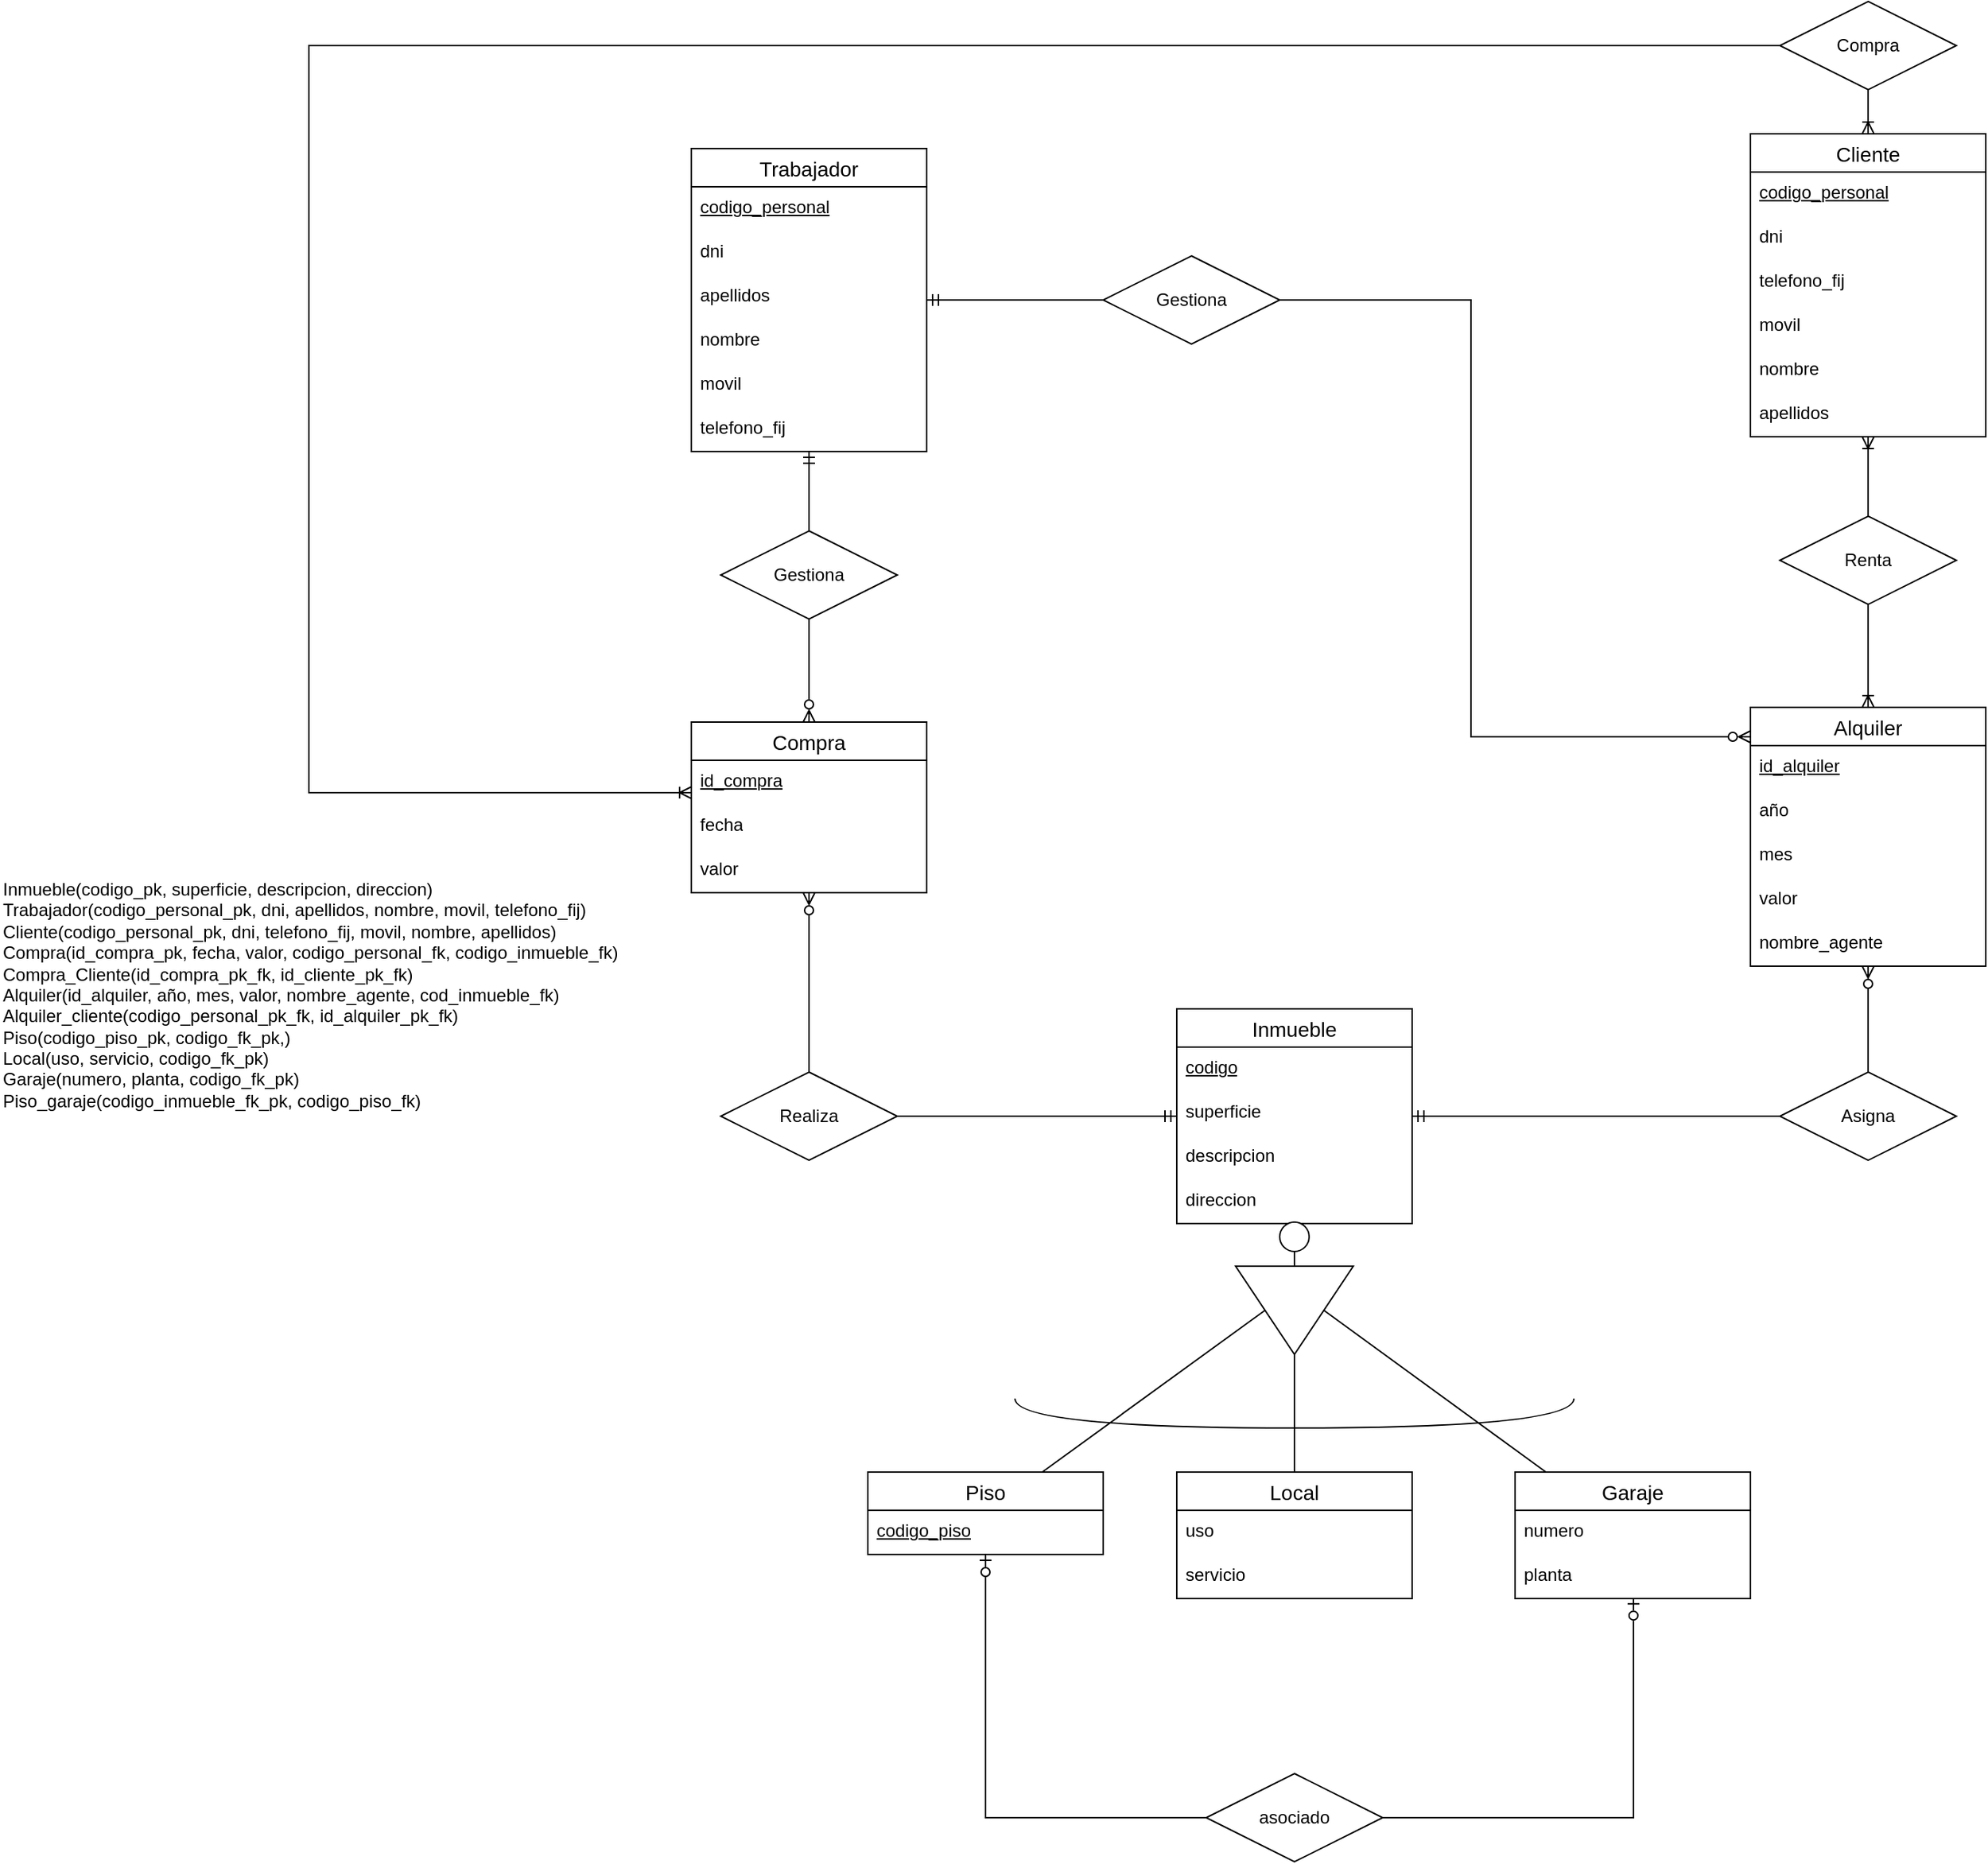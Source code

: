 <mxfile version="22.0.6" type="device">
  <diagram name="Página-1" id="Mcpar856jq0S7g9masL_">
    <mxGraphModel dx="1605" dy="1588" grid="1" gridSize="10" guides="1" tooltips="1" connect="1" arrows="1" fold="1" page="1" pageScale="1" pageWidth="827" pageHeight="1169" math="0" shadow="0">
      <root>
        <mxCell id="0" />
        <mxCell id="1" parent="0" />
        <mxCell id="8paOcjg1AZ56eCSWSEGq-1" value="Inmueble" style="swimlane;fontStyle=0;childLayout=stackLayout;horizontal=1;startSize=26;horizontalStack=0;resizeParent=1;resizeParentMax=0;resizeLast=0;collapsible=1;marginBottom=0;align=center;fontSize=14;" parent="1" vertex="1">
          <mxGeometry x="90" y="265" width="160" height="146" as="geometry" />
        </mxCell>
        <mxCell id="8paOcjg1AZ56eCSWSEGq-2" value="&lt;u&gt;codigo&lt;/u&gt;" style="text;strokeColor=none;fillColor=none;spacingLeft=4;spacingRight=4;overflow=hidden;rotatable=0;points=[[0,0.5],[1,0.5]];portConstraint=eastwest;fontSize=12;whiteSpace=wrap;html=1;" parent="8paOcjg1AZ56eCSWSEGq-1" vertex="1">
          <mxGeometry y="26" width="160" height="30" as="geometry" />
        </mxCell>
        <mxCell id="k0gwqhvNZ4liX42efABq-1" value="superficie" style="text;strokeColor=none;fillColor=none;spacingLeft=4;spacingRight=4;overflow=hidden;rotatable=0;points=[[0,0.5],[1,0.5]];portConstraint=eastwest;fontSize=12;whiteSpace=wrap;html=1;" vertex="1" parent="8paOcjg1AZ56eCSWSEGq-1">
          <mxGeometry y="56" width="160" height="30" as="geometry" />
        </mxCell>
        <mxCell id="k0gwqhvNZ4liX42efABq-3" value="descripcion" style="text;strokeColor=none;fillColor=none;spacingLeft=4;spacingRight=4;overflow=hidden;rotatable=0;points=[[0,0.5],[1,0.5]];portConstraint=eastwest;fontSize=12;whiteSpace=wrap;html=1;" vertex="1" parent="8paOcjg1AZ56eCSWSEGq-1">
          <mxGeometry y="86" width="160" height="30" as="geometry" />
        </mxCell>
        <mxCell id="k0gwqhvNZ4liX42efABq-2" value="direccion" style="text;strokeColor=none;fillColor=none;spacingLeft=4;spacingRight=4;overflow=hidden;rotatable=0;points=[[0,0.5],[1,0.5]];portConstraint=eastwest;fontSize=12;whiteSpace=wrap;html=1;" vertex="1" parent="8paOcjg1AZ56eCSWSEGq-1">
          <mxGeometry y="116" width="160" height="30" as="geometry" />
        </mxCell>
        <mxCell id="8paOcjg1AZ56eCSWSEGq-5" value="Cliente" style="swimlane;fontStyle=0;childLayout=stackLayout;horizontal=1;startSize=26;horizontalStack=0;resizeParent=1;resizeParentMax=0;resizeLast=0;collapsible=1;marginBottom=0;align=center;fontSize=14;" parent="1" vertex="1">
          <mxGeometry x="480" y="-330" width="160" height="206" as="geometry" />
        </mxCell>
        <mxCell id="8paOcjg1AZ56eCSWSEGq-56" value="&lt;u&gt;codigo_personal&lt;/u&gt;" style="text;strokeColor=none;fillColor=none;spacingLeft=4;spacingRight=4;overflow=hidden;rotatable=0;points=[[0,0.5],[1,0.5]];portConstraint=eastwest;fontSize=12;whiteSpace=wrap;html=1;" parent="8paOcjg1AZ56eCSWSEGq-5" vertex="1">
          <mxGeometry y="26" width="160" height="30" as="geometry" />
        </mxCell>
        <mxCell id="8paOcjg1AZ56eCSWSEGq-45" value="dni" style="text;strokeColor=none;fillColor=none;spacingLeft=4;spacingRight=4;overflow=hidden;rotatable=0;points=[[0,0.5],[1,0.5]];portConstraint=eastwest;fontSize=12;whiteSpace=wrap;html=1;" parent="8paOcjg1AZ56eCSWSEGq-5" vertex="1">
          <mxGeometry y="56" width="160" height="30" as="geometry" />
        </mxCell>
        <mxCell id="8paOcjg1AZ56eCSWSEGq-49" value="telefono_fij" style="text;strokeColor=none;fillColor=none;spacingLeft=4;spacingRight=4;overflow=hidden;rotatable=0;points=[[0,0.5],[1,0.5]];portConstraint=eastwest;fontSize=12;whiteSpace=wrap;html=1;" parent="8paOcjg1AZ56eCSWSEGq-5" vertex="1">
          <mxGeometry y="86" width="160" height="30" as="geometry" />
        </mxCell>
        <mxCell id="8paOcjg1AZ56eCSWSEGq-48" value="movil" style="text;strokeColor=none;fillColor=none;spacingLeft=4;spacingRight=4;overflow=hidden;rotatable=0;points=[[0,0.5],[1,0.5]];portConstraint=eastwest;fontSize=12;whiteSpace=wrap;html=1;" parent="8paOcjg1AZ56eCSWSEGq-5" vertex="1">
          <mxGeometry y="116" width="160" height="30" as="geometry" />
        </mxCell>
        <mxCell id="8paOcjg1AZ56eCSWSEGq-47" value="nombre" style="text;strokeColor=none;fillColor=none;spacingLeft=4;spacingRight=4;overflow=hidden;rotatable=0;points=[[0,0.5],[1,0.5]];portConstraint=eastwest;fontSize=12;whiteSpace=wrap;html=1;" parent="8paOcjg1AZ56eCSWSEGq-5" vertex="1">
          <mxGeometry y="146" width="160" height="30" as="geometry" />
        </mxCell>
        <mxCell id="8paOcjg1AZ56eCSWSEGq-46" value="apellidos" style="text;strokeColor=none;fillColor=none;spacingLeft=4;spacingRight=4;overflow=hidden;rotatable=0;points=[[0,0.5],[1,0.5]];portConstraint=eastwest;fontSize=12;whiteSpace=wrap;html=1;" parent="8paOcjg1AZ56eCSWSEGq-5" vertex="1">
          <mxGeometry y="176" width="160" height="30" as="geometry" />
        </mxCell>
        <mxCell id="8paOcjg1AZ56eCSWSEGq-9" value="Trabajador" style="swimlane;fontStyle=0;childLayout=stackLayout;horizontal=1;startSize=26;horizontalStack=0;resizeParent=1;resizeParentMax=0;resizeLast=0;collapsible=1;marginBottom=0;align=center;fontSize=14;" parent="1" vertex="1">
          <mxGeometry x="-240" y="-320" width="160" height="206" as="geometry" />
        </mxCell>
        <mxCell id="8paOcjg1AZ56eCSWSEGq-55" value="&lt;u&gt;codigo_personal&lt;/u&gt;" style="text;strokeColor=none;fillColor=none;spacingLeft=4;spacingRight=4;overflow=hidden;rotatable=0;points=[[0,0.5],[1,0.5]];portConstraint=eastwest;fontSize=12;whiteSpace=wrap;html=1;" parent="8paOcjg1AZ56eCSWSEGq-9" vertex="1">
          <mxGeometry y="26" width="160" height="30" as="geometry" />
        </mxCell>
        <mxCell id="8paOcjg1AZ56eCSWSEGq-40" value="dni" style="text;strokeColor=none;fillColor=none;spacingLeft=4;spacingRight=4;overflow=hidden;rotatable=0;points=[[0,0.5],[1,0.5]];portConstraint=eastwest;fontSize=12;whiteSpace=wrap;html=1;" parent="8paOcjg1AZ56eCSWSEGq-9" vertex="1">
          <mxGeometry y="56" width="160" height="30" as="geometry" />
        </mxCell>
        <mxCell id="8paOcjg1AZ56eCSWSEGq-44" value="apellidos" style="text;strokeColor=none;fillColor=none;spacingLeft=4;spacingRight=4;overflow=hidden;rotatable=0;points=[[0,0.5],[1,0.5]];portConstraint=eastwest;fontSize=12;whiteSpace=wrap;html=1;" parent="8paOcjg1AZ56eCSWSEGq-9" vertex="1">
          <mxGeometry y="86" width="160" height="30" as="geometry" />
        </mxCell>
        <mxCell id="8paOcjg1AZ56eCSWSEGq-43" value="nombre" style="text;strokeColor=none;fillColor=none;spacingLeft=4;spacingRight=4;overflow=hidden;rotatable=0;points=[[0,0.5],[1,0.5]];portConstraint=eastwest;fontSize=12;whiteSpace=wrap;html=1;" parent="8paOcjg1AZ56eCSWSEGq-9" vertex="1">
          <mxGeometry y="116" width="160" height="30" as="geometry" />
        </mxCell>
        <mxCell id="8paOcjg1AZ56eCSWSEGq-42" value="movil" style="text;strokeColor=none;fillColor=none;spacingLeft=4;spacingRight=4;overflow=hidden;rotatable=0;points=[[0,0.5],[1,0.5]];portConstraint=eastwest;fontSize=12;whiteSpace=wrap;html=1;" parent="8paOcjg1AZ56eCSWSEGq-9" vertex="1">
          <mxGeometry y="146" width="160" height="30" as="geometry" />
        </mxCell>
        <mxCell id="8paOcjg1AZ56eCSWSEGq-41" value="telefono_fij" style="text;strokeColor=none;fillColor=none;spacingLeft=4;spacingRight=4;overflow=hidden;rotatable=0;points=[[0,0.5],[1,0.5]];portConstraint=eastwest;fontSize=12;whiteSpace=wrap;html=1;" parent="8paOcjg1AZ56eCSWSEGq-9" vertex="1">
          <mxGeometry y="176" width="160" height="30" as="geometry" />
        </mxCell>
        <mxCell id="8paOcjg1AZ56eCSWSEGq-13" value="Piso" style="swimlane;fontStyle=0;childLayout=stackLayout;horizontal=1;startSize=26;horizontalStack=0;resizeParent=1;resizeParentMax=0;resizeLast=0;collapsible=1;marginBottom=0;align=center;fontSize=14;" parent="1" vertex="1">
          <mxGeometry x="-120" y="580" width="160" height="56" as="geometry" />
        </mxCell>
        <mxCell id="8paOcjg1AZ56eCSWSEGq-14" value="&lt;u&gt;codigo_piso&lt;/u&gt;" style="text;strokeColor=none;fillColor=none;spacingLeft=4;spacingRight=4;overflow=hidden;rotatable=0;points=[[0,0.5],[1,0.5]];portConstraint=eastwest;fontSize=12;whiteSpace=wrap;html=1;" parent="8paOcjg1AZ56eCSWSEGq-13" vertex="1">
          <mxGeometry y="26" width="160" height="30" as="geometry" />
        </mxCell>
        <mxCell id="8paOcjg1AZ56eCSWSEGq-17" value="Local" style="swimlane;fontStyle=0;childLayout=stackLayout;horizontal=1;startSize=26;horizontalStack=0;resizeParent=1;resizeParentMax=0;resizeLast=0;collapsible=1;marginBottom=0;align=center;fontSize=14;" parent="1" vertex="1">
          <mxGeometry x="90" y="580" width="160" height="86" as="geometry" />
        </mxCell>
        <mxCell id="8paOcjg1AZ56eCSWSEGq-18" value="uso" style="text;strokeColor=none;fillColor=none;spacingLeft=4;spacingRight=4;overflow=hidden;rotatable=0;points=[[0,0.5],[1,0.5]];portConstraint=eastwest;fontSize=12;whiteSpace=wrap;html=1;" parent="8paOcjg1AZ56eCSWSEGq-17" vertex="1">
          <mxGeometry y="26" width="160" height="30" as="geometry" />
        </mxCell>
        <mxCell id="8paOcjg1AZ56eCSWSEGq-19" value="servicio" style="text;strokeColor=none;fillColor=none;spacingLeft=4;spacingRight=4;overflow=hidden;rotatable=0;points=[[0,0.5],[1,0.5]];portConstraint=eastwest;fontSize=12;whiteSpace=wrap;html=1;" parent="8paOcjg1AZ56eCSWSEGq-17" vertex="1">
          <mxGeometry y="56" width="160" height="30" as="geometry" />
        </mxCell>
        <mxCell id="8paOcjg1AZ56eCSWSEGq-21" value="Garaje" style="swimlane;fontStyle=0;childLayout=stackLayout;horizontal=1;startSize=26;horizontalStack=0;resizeParent=1;resizeParentMax=0;resizeLast=0;collapsible=1;marginBottom=0;align=center;fontSize=14;" parent="1" vertex="1">
          <mxGeometry x="320" y="580" width="160" height="86" as="geometry" />
        </mxCell>
        <mxCell id="8paOcjg1AZ56eCSWSEGq-22" value="numero" style="text;strokeColor=none;fillColor=none;spacingLeft=4;spacingRight=4;overflow=hidden;rotatable=0;points=[[0,0.5],[1,0.5]];portConstraint=eastwest;fontSize=12;whiteSpace=wrap;html=1;" parent="8paOcjg1AZ56eCSWSEGq-21" vertex="1">
          <mxGeometry y="26" width="160" height="30" as="geometry" />
        </mxCell>
        <mxCell id="8paOcjg1AZ56eCSWSEGq-23" value="planta" style="text;strokeColor=none;fillColor=none;spacingLeft=4;spacingRight=4;overflow=hidden;rotatable=0;points=[[0,0.5],[1,0.5]];portConstraint=eastwest;fontSize=12;whiteSpace=wrap;html=1;" parent="8paOcjg1AZ56eCSWSEGq-21" vertex="1">
          <mxGeometry y="56" width="160" height="30" as="geometry" />
        </mxCell>
        <mxCell id="8paOcjg1AZ56eCSWSEGq-25" value="" style="triangle;whiteSpace=wrap;html=1;rotation=90;" parent="1" vertex="1">
          <mxGeometry x="140" y="430" width="60" height="80" as="geometry" />
        </mxCell>
        <mxCell id="8paOcjg1AZ56eCSWSEGq-35" value="" style="endArrow=none;html=1;rounded=0;" parent="1" source="8paOcjg1AZ56eCSWSEGq-93" target="8paOcjg1AZ56eCSWSEGq-1" edge="1">
          <mxGeometry width="50" height="50" relative="1" as="geometry">
            <mxPoint x="570" y="360" as="sourcePoint" />
            <mxPoint x="620" y="310" as="targetPoint" />
          </mxGeometry>
        </mxCell>
        <mxCell id="8paOcjg1AZ56eCSWSEGq-36" value="" style="endArrow=none;html=1;rounded=0;exitX=0.5;exitY=1;exitDx=0;exitDy=0;" parent="1" source="8paOcjg1AZ56eCSWSEGq-25" target="8paOcjg1AZ56eCSWSEGq-13" edge="1">
          <mxGeometry width="50" height="50" relative="1" as="geometry">
            <mxPoint x="570" y="530" as="sourcePoint" />
            <mxPoint x="620" y="480" as="targetPoint" />
          </mxGeometry>
        </mxCell>
        <mxCell id="8paOcjg1AZ56eCSWSEGq-37" value="" style="endArrow=none;html=1;rounded=0;entryX=1;entryY=0.5;entryDx=0;entryDy=0;exitX=0.5;exitY=0;exitDx=0;exitDy=0;" parent="1" source="8paOcjg1AZ56eCSWSEGq-17" target="8paOcjg1AZ56eCSWSEGq-25" edge="1">
          <mxGeometry width="50" height="50" relative="1" as="geometry">
            <mxPoint x="410" y="560" as="sourcePoint" />
            <mxPoint x="460" y="510" as="targetPoint" />
          </mxGeometry>
        </mxCell>
        <mxCell id="8paOcjg1AZ56eCSWSEGq-39" value="" style="endArrow=none;html=1;rounded=0;exitX=0.5;exitY=0;exitDx=0;exitDy=0;" parent="1" source="8paOcjg1AZ56eCSWSEGq-25" target="8paOcjg1AZ56eCSWSEGq-21" edge="1">
          <mxGeometry width="50" height="50" relative="1" as="geometry">
            <mxPoint x="250" y="590" as="sourcePoint" />
            <mxPoint x="300" y="540" as="targetPoint" />
          </mxGeometry>
        </mxCell>
        <mxCell id="8paOcjg1AZ56eCSWSEGq-54" style="edgeStyle=orthogonalEdgeStyle;rounded=0;orthogonalLoop=1;jettySize=auto;html=1;endArrow=ERzeroToOne;endFill=0;" parent="1" source="8paOcjg1AZ56eCSWSEGq-51" target="8paOcjg1AZ56eCSWSEGq-13" edge="1">
          <mxGeometry relative="1" as="geometry" />
        </mxCell>
        <mxCell id="8paOcjg1AZ56eCSWSEGq-51" value="asociado" style="shape=rhombus;perimeter=rhombusPerimeter;whiteSpace=wrap;html=1;align=center;" parent="1" vertex="1">
          <mxGeometry x="110" y="785" width="120" height="60" as="geometry" />
        </mxCell>
        <mxCell id="8paOcjg1AZ56eCSWSEGq-53" style="edgeStyle=orthogonalEdgeStyle;rounded=0;orthogonalLoop=1;jettySize=auto;html=1;entryX=0.503;entryY=0.986;entryDx=0;entryDy=0;entryPerimeter=0;endArrow=ERzeroToOne;endFill=0;" parent="1" source="8paOcjg1AZ56eCSWSEGq-51" target="8paOcjg1AZ56eCSWSEGq-23" edge="1">
          <mxGeometry relative="1" as="geometry">
            <Array as="points">
              <mxPoint x="400" y="815" />
            </Array>
          </mxGeometry>
        </mxCell>
        <mxCell id="8paOcjg1AZ56eCSWSEGq-63" value="Alquiler" style="swimlane;fontStyle=0;childLayout=stackLayout;horizontal=1;startSize=26;horizontalStack=0;resizeParent=1;resizeParentMax=0;resizeLast=0;collapsible=1;marginBottom=0;align=center;fontSize=14;" parent="1" vertex="1">
          <mxGeometry x="480" y="60" width="160" height="176" as="geometry" />
        </mxCell>
        <mxCell id="8paOcjg1AZ56eCSWSEGq-64" value="&lt;u&gt;id_alquiler&lt;/u&gt;" style="text;strokeColor=none;fillColor=none;spacingLeft=4;spacingRight=4;overflow=hidden;rotatable=0;points=[[0,0.5],[1,0.5]];portConstraint=eastwest;fontSize=12;whiteSpace=wrap;html=1;" parent="8paOcjg1AZ56eCSWSEGq-63" vertex="1">
          <mxGeometry y="26" width="160" height="30" as="geometry" />
        </mxCell>
        <mxCell id="8paOcjg1AZ56eCSWSEGq-65" value="año" style="text;strokeColor=none;fillColor=none;spacingLeft=4;spacingRight=4;overflow=hidden;rotatable=0;points=[[0,0.5],[1,0.5]];portConstraint=eastwest;fontSize=12;whiteSpace=wrap;html=1;" parent="8paOcjg1AZ56eCSWSEGq-63" vertex="1">
          <mxGeometry y="56" width="160" height="30" as="geometry" />
        </mxCell>
        <mxCell id="8paOcjg1AZ56eCSWSEGq-66" value="mes" style="text;strokeColor=none;fillColor=none;spacingLeft=4;spacingRight=4;overflow=hidden;rotatable=0;points=[[0,0.5],[1,0.5]];portConstraint=eastwest;fontSize=12;whiteSpace=wrap;html=1;" parent="8paOcjg1AZ56eCSWSEGq-63" vertex="1">
          <mxGeometry y="86" width="160" height="30" as="geometry" />
        </mxCell>
        <mxCell id="8paOcjg1AZ56eCSWSEGq-67" value="valor" style="text;strokeColor=none;fillColor=none;spacingLeft=4;spacingRight=4;overflow=hidden;rotatable=0;points=[[0,0.5],[1,0.5]];portConstraint=eastwest;fontSize=12;whiteSpace=wrap;html=1;" parent="8paOcjg1AZ56eCSWSEGq-63" vertex="1">
          <mxGeometry y="116" width="160" height="30" as="geometry" />
        </mxCell>
        <mxCell id="8paOcjg1AZ56eCSWSEGq-68" value="nombre_agente" style="text;strokeColor=none;fillColor=none;spacingLeft=4;spacingRight=4;overflow=hidden;rotatable=0;points=[[0,0.5],[1,0.5]];portConstraint=eastwest;fontSize=12;whiteSpace=wrap;html=1;" parent="8paOcjg1AZ56eCSWSEGq-63" vertex="1">
          <mxGeometry y="146" width="160" height="30" as="geometry" />
        </mxCell>
        <mxCell id="8paOcjg1AZ56eCSWSEGq-81" style="edgeStyle=orthogonalEdgeStyle;rounded=0;orthogonalLoop=1;jettySize=auto;html=1;endArrow=ERzeroToMany;endFill=0;" parent="1" source="8paOcjg1AZ56eCSWSEGq-69" target="8paOcjg1AZ56eCSWSEGq-63" edge="1">
          <mxGeometry relative="1" as="geometry">
            <Array as="points">
              <mxPoint x="290" y="-217" />
              <mxPoint x="290" y="80" />
            </Array>
          </mxGeometry>
        </mxCell>
        <mxCell id="8paOcjg1AZ56eCSWSEGq-86" style="edgeStyle=orthogonalEdgeStyle;rounded=0;orthogonalLoop=1;jettySize=auto;html=1;endArrow=ERmandOne;endFill=0;" parent="1" source="8paOcjg1AZ56eCSWSEGq-69" target="8paOcjg1AZ56eCSWSEGq-9" edge="1">
          <mxGeometry relative="1" as="geometry" />
        </mxCell>
        <mxCell id="8paOcjg1AZ56eCSWSEGq-69" value="Gestiona" style="shape=rhombus;perimeter=rhombusPerimeter;whiteSpace=wrap;html=1;align=center;" parent="1" vertex="1">
          <mxGeometry x="40" y="-247" width="120" height="60" as="geometry" />
        </mxCell>
        <mxCell id="8paOcjg1AZ56eCSWSEGq-82" style="edgeStyle=orthogonalEdgeStyle;rounded=0;orthogonalLoop=1;jettySize=auto;html=1;endArrow=ERoneToMany;endFill=0;" parent="1" source="8paOcjg1AZ56eCSWSEGq-70" target="8paOcjg1AZ56eCSWSEGq-5" edge="1">
          <mxGeometry relative="1" as="geometry" />
        </mxCell>
        <mxCell id="8paOcjg1AZ56eCSWSEGq-83" style="edgeStyle=orthogonalEdgeStyle;rounded=0;orthogonalLoop=1;jettySize=auto;html=1;endArrow=ERoneToMany;endFill=0;" parent="1" source="8paOcjg1AZ56eCSWSEGq-70" target="8paOcjg1AZ56eCSWSEGq-63" edge="1">
          <mxGeometry relative="1" as="geometry" />
        </mxCell>
        <mxCell id="8paOcjg1AZ56eCSWSEGq-70" value="Renta" style="shape=rhombus;perimeter=rhombusPerimeter;whiteSpace=wrap;html=1;align=center;" parent="1" vertex="1">
          <mxGeometry x="500" y="-70" width="120" height="60" as="geometry" />
        </mxCell>
        <mxCell id="8paOcjg1AZ56eCSWSEGq-71" value="Compra" style="swimlane;fontStyle=0;childLayout=stackLayout;horizontal=1;startSize=26;horizontalStack=0;resizeParent=1;resizeParentMax=0;resizeLast=0;collapsible=1;marginBottom=0;align=center;fontSize=14;" parent="1" vertex="1">
          <mxGeometry x="-240" y="70" width="160" height="116" as="geometry" />
        </mxCell>
        <mxCell id="8paOcjg1AZ56eCSWSEGq-72" value="&lt;u&gt;id_compra&lt;/u&gt;" style="text;strokeColor=none;fillColor=none;spacingLeft=4;spacingRight=4;overflow=hidden;rotatable=0;points=[[0,0.5],[1,0.5]];portConstraint=eastwest;fontSize=12;whiteSpace=wrap;html=1;" parent="8paOcjg1AZ56eCSWSEGq-71" vertex="1">
          <mxGeometry y="26" width="160" height="30" as="geometry" />
        </mxCell>
        <mxCell id="8paOcjg1AZ56eCSWSEGq-73" value="fecha" style="text;strokeColor=none;fillColor=none;spacingLeft=4;spacingRight=4;overflow=hidden;rotatable=0;points=[[0,0.5],[1,0.5]];portConstraint=eastwest;fontSize=12;whiteSpace=wrap;html=1;" parent="8paOcjg1AZ56eCSWSEGq-71" vertex="1">
          <mxGeometry y="56" width="160" height="30" as="geometry" />
        </mxCell>
        <mxCell id="8paOcjg1AZ56eCSWSEGq-74" value="valor" style="text;strokeColor=none;fillColor=none;spacingLeft=4;spacingRight=4;overflow=hidden;rotatable=0;points=[[0,0.5],[1,0.5]];portConstraint=eastwest;fontSize=12;whiteSpace=wrap;html=1;" parent="8paOcjg1AZ56eCSWSEGq-71" vertex="1">
          <mxGeometry y="86" width="160" height="30" as="geometry" />
        </mxCell>
        <mxCell id="8paOcjg1AZ56eCSWSEGq-84" style="edgeStyle=orthogonalEdgeStyle;rounded=0;orthogonalLoop=1;jettySize=auto;html=1;endArrow=ERmandOne;endFill=0;" parent="1" source="8paOcjg1AZ56eCSWSEGq-75" target="8paOcjg1AZ56eCSWSEGq-9" edge="1">
          <mxGeometry relative="1" as="geometry" />
        </mxCell>
        <mxCell id="8paOcjg1AZ56eCSWSEGq-85" style="edgeStyle=orthogonalEdgeStyle;rounded=0;orthogonalLoop=1;jettySize=auto;html=1;entryX=0.5;entryY=0;entryDx=0;entryDy=0;endArrow=ERzeroToMany;endFill=0;" parent="1" source="8paOcjg1AZ56eCSWSEGq-75" target="8paOcjg1AZ56eCSWSEGq-71" edge="1">
          <mxGeometry relative="1" as="geometry" />
        </mxCell>
        <mxCell id="8paOcjg1AZ56eCSWSEGq-75" value="Gestiona" style="shape=rhombus;perimeter=rhombusPerimeter;whiteSpace=wrap;html=1;align=center;" parent="1" vertex="1">
          <mxGeometry x="-220" y="-60" width="120" height="60" as="geometry" />
        </mxCell>
        <mxCell id="8paOcjg1AZ56eCSWSEGq-78" style="edgeStyle=orthogonalEdgeStyle;rounded=0;orthogonalLoop=1;jettySize=auto;html=1;endArrow=ERoneToMany;endFill=0;" parent="1" source="8paOcjg1AZ56eCSWSEGq-76" target="8paOcjg1AZ56eCSWSEGq-71" edge="1">
          <mxGeometry relative="1" as="geometry">
            <Array as="points">
              <mxPoint x="-500" y="-390" />
              <mxPoint x="-500" y="118" />
            </Array>
          </mxGeometry>
        </mxCell>
        <mxCell id="8paOcjg1AZ56eCSWSEGq-79" style="edgeStyle=orthogonalEdgeStyle;rounded=0;orthogonalLoop=1;jettySize=auto;html=1;endArrow=ERoneToMany;endFill=0;" parent="1" source="8paOcjg1AZ56eCSWSEGq-76" target="8paOcjg1AZ56eCSWSEGq-5" edge="1">
          <mxGeometry relative="1" as="geometry" />
        </mxCell>
        <mxCell id="8paOcjg1AZ56eCSWSEGq-76" value="Compra" style="shape=rhombus;perimeter=rhombusPerimeter;whiteSpace=wrap;html=1;align=center;" parent="1" vertex="1">
          <mxGeometry x="500" y="-420" width="120" height="60" as="geometry" />
        </mxCell>
        <mxCell id="8paOcjg1AZ56eCSWSEGq-89" style="edgeStyle=orthogonalEdgeStyle;rounded=0;orthogonalLoop=1;jettySize=auto;html=1;endArrow=ERzeroToMany;endFill=0;" parent="1" source="8paOcjg1AZ56eCSWSEGq-87" target="8paOcjg1AZ56eCSWSEGq-71" edge="1">
          <mxGeometry relative="1" as="geometry" />
        </mxCell>
        <mxCell id="8paOcjg1AZ56eCSWSEGq-90" style="edgeStyle=orthogonalEdgeStyle;rounded=0;orthogonalLoop=1;jettySize=auto;html=1;endArrow=ERmandOne;endFill=0;" parent="1" source="8paOcjg1AZ56eCSWSEGq-87" target="8paOcjg1AZ56eCSWSEGq-1" edge="1">
          <mxGeometry relative="1" as="geometry" />
        </mxCell>
        <mxCell id="8paOcjg1AZ56eCSWSEGq-87" value="Realiza" style="shape=rhombus;perimeter=rhombusPerimeter;whiteSpace=wrap;html=1;align=center;" parent="1" vertex="1">
          <mxGeometry x="-220" y="308" width="120" height="60" as="geometry" />
        </mxCell>
        <mxCell id="8paOcjg1AZ56eCSWSEGq-91" style="edgeStyle=orthogonalEdgeStyle;rounded=0;orthogonalLoop=1;jettySize=auto;html=1;endArrow=ERzeroToMany;endFill=0;" parent="1" source="8paOcjg1AZ56eCSWSEGq-88" target="8paOcjg1AZ56eCSWSEGq-63" edge="1">
          <mxGeometry relative="1" as="geometry" />
        </mxCell>
        <mxCell id="8paOcjg1AZ56eCSWSEGq-92" style="edgeStyle=orthogonalEdgeStyle;rounded=0;orthogonalLoop=1;jettySize=auto;html=1;endArrow=ERmandOne;endFill=0;" parent="1" source="8paOcjg1AZ56eCSWSEGq-88" target="8paOcjg1AZ56eCSWSEGq-1" edge="1">
          <mxGeometry relative="1" as="geometry" />
        </mxCell>
        <mxCell id="8paOcjg1AZ56eCSWSEGq-88" value="Asigna" style="shape=rhombus;perimeter=rhombusPerimeter;whiteSpace=wrap;html=1;align=center;" parent="1" vertex="1">
          <mxGeometry x="500" y="308" width="120" height="60" as="geometry" />
        </mxCell>
        <mxCell id="8paOcjg1AZ56eCSWSEGq-94" value="" style="endArrow=none;html=1;rounded=0;exitX=0;exitY=0.5;exitDx=0;exitDy=0;" parent="1" source="8paOcjg1AZ56eCSWSEGq-25" target="8paOcjg1AZ56eCSWSEGq-93" edge="1">
          <mxGeometry width="50" height="50" relative="1" as="geometry">
            <mxPoint x="170" y="440" as="sourcePoint" />
            <mxPoint x="170" y="366" as="targetPoint" />
          </mxGeometry>
        </mxCell>
        <mxCell id="8paOcjg1AZ56eCSWSEGq-93" value="" style="ellipse;whiteSpace=wrap;html=1;aspect=fixed;" parent="1" vertex="1">
          <mxGeometry x="160" y="410" width="20" height="20" as="geometry" />
        </mxCell>
        <mxCell id="8paOcjg1AZ56eCSWSEGq-95" value="" style="endArrow=none;html=1;rounded=0;edgeStyle=orthogonalEdgeStyle;curved=1;" parent="1" edge="1">
          <mxGeometry width="50" height="50" relative="1" as="geometry">
            <mxPoint x="-20" y="530" as="sourcePoint" />
            <mxPoint x="360" y="530" as="targetPoint" />
            <Array as="points">
              <mxPoint x="-20" y="550" />
              <mxPoint x="360" y="550" />
            </Array>
          </mxGeometry>
        </mxCell>
        <mxCell id="zbIGRtpKsvbfv4JogEP--1" value="&lt;div align=&quot;left&quot;&gt;&lt;div align=&quot;left&quot;&gt;Inmueble(codigo_pk, superficie, descripcion, direccion)&lt;/div&gt;&lt;/div&gt;&lt;div align=&quot;left&quot;&gt;Trabajador(codigo_personal_pk, dni, apellidos, nombre, movil, telefono_fij)&lt;/div&gt;&lt;div align=&quot;left&quot;&gt;Cliente(codigo_personal_pk, dni, telefono_fij, movil, nombre, apellidos)&lt;/div&gt;&lt;div align=&quot;left&quot;&gt;Compra(id_compra_pk, fecha, valor, codigo_personal_fk, codigo_inmueble_fk)&lt;/div&gt;&lt;div align=&quot;left&quot;&gt;Compra_Cliente(id_compra_pk_fk, id_cliente_pk_fk)&lt;/div&gt;&lt;div align=&quot;left&quot;&gt;Alquiler(id_alquiler, año, mes, valor, nombre_agente, cod_inmueble_fk)&lt;/div&gt;&lt;div align=&quot;left&quot;&gt;Alquiler_cliente(codigo_personal_pk_fk, id_alquiler_pk_fk)&lt;/div&gt;&lt;div align=&quot;left&quot;&gt;Piso(codigo_piso_pk, codigo_fk_pk,)&lt;/div&gt;&lt;div align=&quot;left&quot;&gt;Local(uso, servicio, codigo_fk_pk)&lt;/div&gt;&lt;div align=&quot;left&quot;&gt;Garaje(numero, planta, codigo_fk_pk)&lt;/div&gt;&lt;div align=&quot;left&quot;&gt;Piso_garaje(codigo_inmueble_fk_pk, codigo_piso_fk) &lt;br&gt;&lt;/div&gt;&lt;div align=&quot;left&quot;&gt;&lt;br&gt;&lt;/div&gt;&lt;div align=&quot;left&quot;&gt;&lt;br&gt;&lt;/div&gt;" style="text;html=1;strokeColor=none;fillColor=none;align=left;verticalAlign=middle;whiteSpace=wrap;rounded=0;" parent="1" vertex="1">
          <mxGeometry x="-710" y="130" width="490" height="280" as="geometry" />
        </mxCell>
      </root>
    </mxGraphModel>
  </diagram>
</mxfile>
